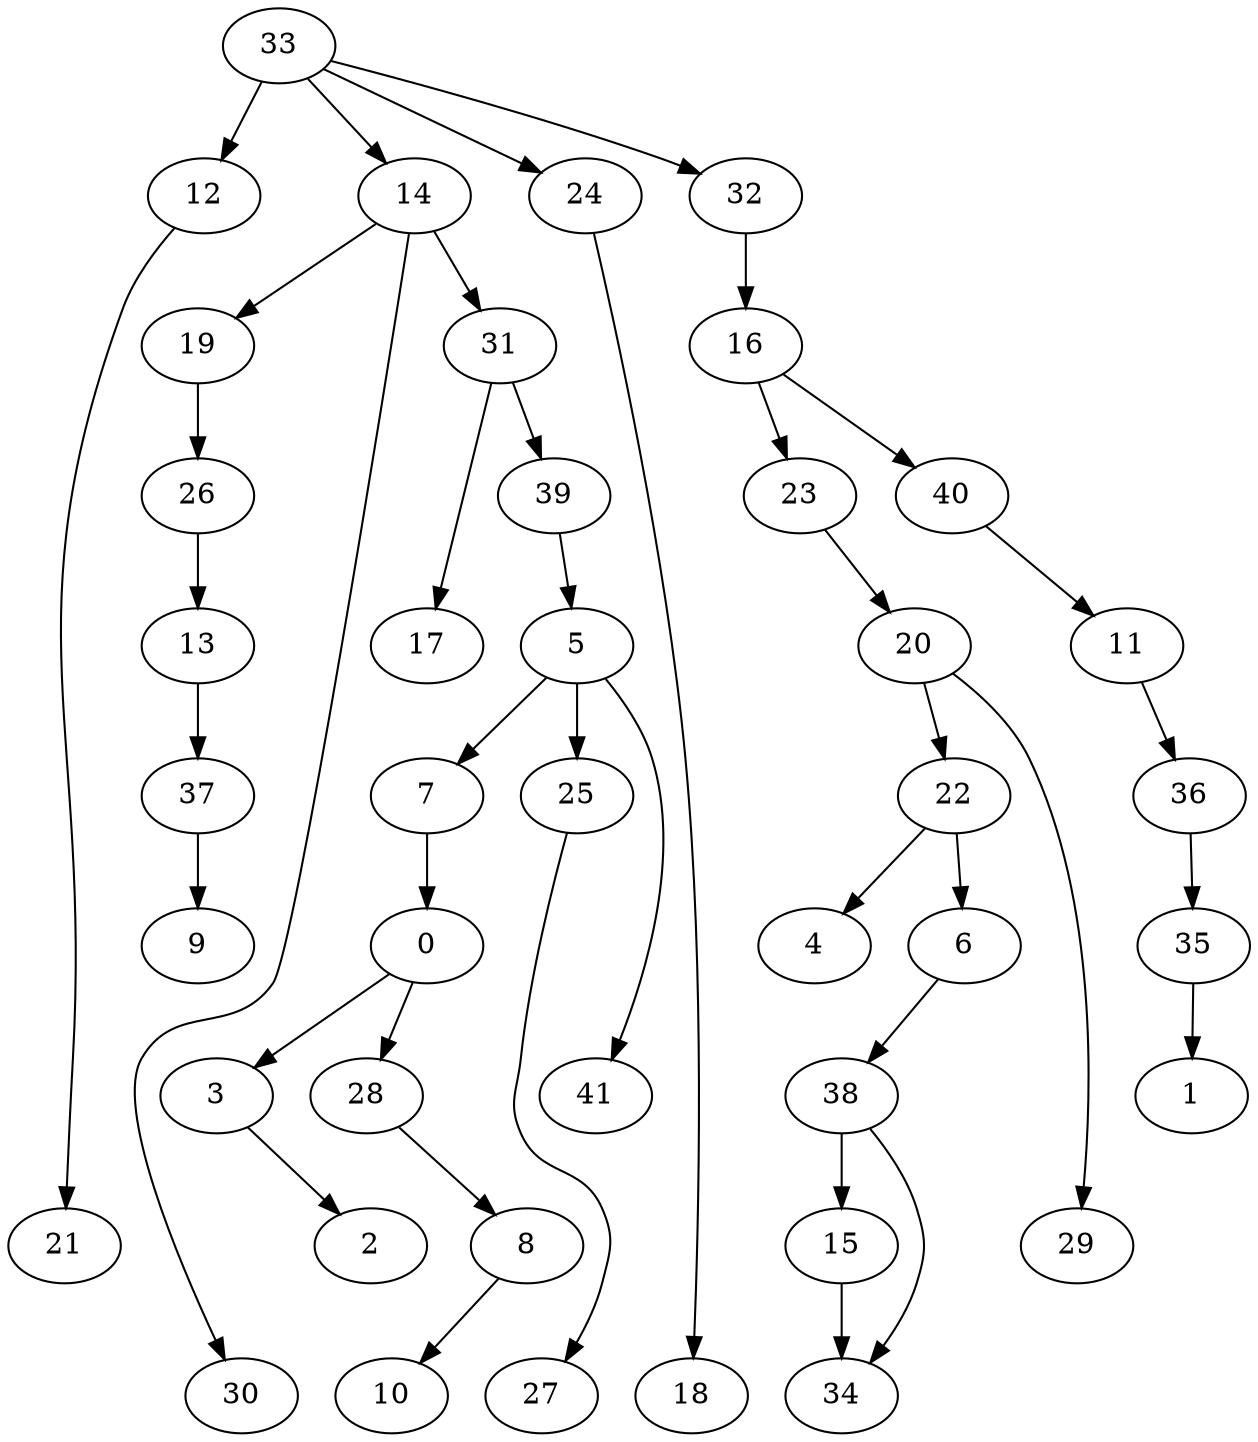 digraph g {
0;
1;
2;
3;
4;
5;
6;
7;
8;
9;
10;
11;
12;
13;
14;
15;
16;
17;
18;
19;
20;
21;
22;
23;
24;
25;
26;
27;
28;
29;
30;
31;
32;
33;
34;
35;
36;
37;
38;
39;
40;
41;
0 -> 3 [weight=0];
0 -> 28 [weight=0];
3 -> 2 [weight=0];
5 -> 41 [weight=0];
5 -> 7 [weight=0];
5 -> 25 [weight=0];
6 -> 38 [weight=0];
7 -> 0 [weight=0];
8 -> 10 [weight=0];
11 -> 36 [weight=0];
12 -> 21 [weight=0];
13 -> 37 [weight=0];
14 -> 19 [weight=0];
14 -> 30 [weight=0];
14 -> 31 [weight=0];
15 -> 34 [weight=0];
16 -> 23 [weight=0];
16 -> 40 [weight=0];
19 -> 26 [weight=0];
20 -> 22 [weight=0];
20 -> 29 [weight=0];
22 -> 6 [weight=0];
22 -> 4 [weight=0];
23 -> 20 [weight=0];
24 -> 18 [weight=0];
25 -> 27 [weight=0];
26 -> 13 [weight=0];
28 -> 8 [weight=0];
31 -> 39 [weight=0];
31 -> 17 [weight=0];
32 -> 16 [weight=1];
33 -> 12 [weight=0];
33 -> 14 [weight=0];
33 -> 24 [weight=0];
33 -> 32 [weight=0];
35 -> 1 [weight=0];
36 -> 35 [weight=0];
37 -> 9 [weight=0];
38 -> 15 [weight=1];
38 -> 34 [weight=0];
39 -> 5 [weight=0];
40 -> 11 [weight=0];
}
